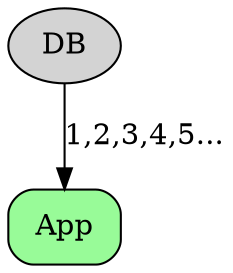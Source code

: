 digraph g{
  d1 -> b [label="1,2,3,4,5..."]

  b [label="App",shape=box,fillcolor="palegreen",style="filled,rounded"];

  d1 [label="DB",shape=ellipse,style="filled"];
}
